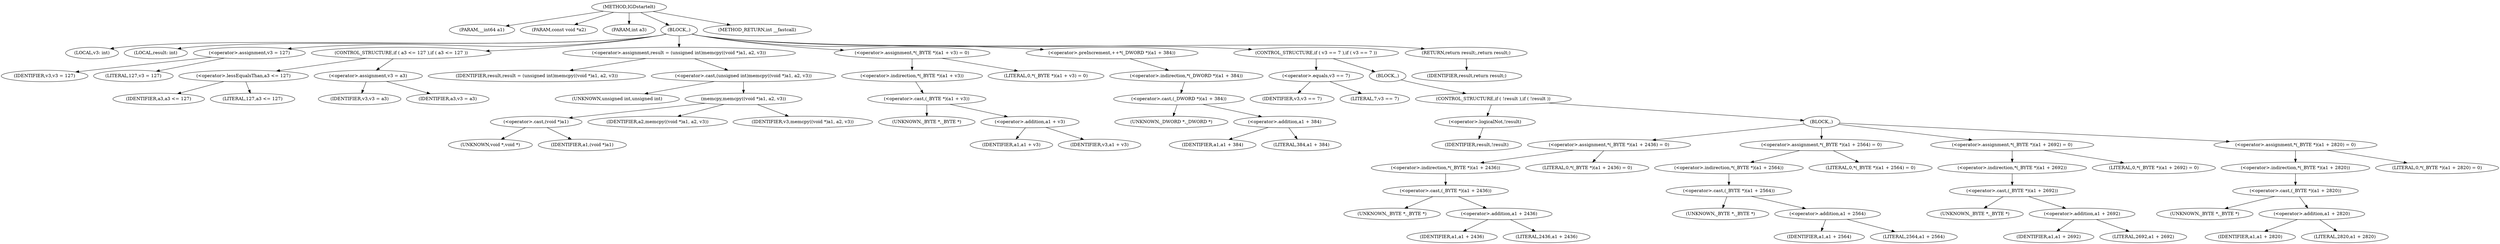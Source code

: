 digraph IGDstartelt {  
"1000103" [label = "(METHOD,IGDstartelt)" ]
"1000104" [label = "(PARAM,__int64 a1)" ]
"1000105" [label = "(PARAM,const void *a2)" ]
"1000106" [label = "(PARAM,int a3)" ]
"1000107" [label = "(BLOCK,,)" ]
"1000108" [label = "(LOCAL,v3: int)" ]
"1000109" [label = "(LOCAL,result: int)" ]
"1000110" [label = "(<operator>.assignment,v3 = 127)" ]
"1000111" [label = "(IDENTIFIER,v3,v3 = 127)" ]
"1000112" [label = "(LITERAL,127,v3 = 127)" ]
"1000113" [label = "(CONTROL_STRUCTURE,if ( a3 <= 127 ),if ( a3 <= 127 ))" ]
"1000114" [label = "(<operator>.lessEqualsThan,a3 <= 127)" ]
"1000115" [label = "(IDENTIFIER,a3,a3 <= 127)" ]
"1000116" [label = "(LITERAL,127,a3 <= 127)" ]
"1000117" [label = "(<operator>.assignment,v3 = a3)" ]
"1000118" [label = "(IDENTIFIER,v3,v3 = a3)" ]
"1000119" [label = "(IDENTIFIER,a3,v3 = a3)" ]
"1000120" [label = "(<operator>.assignment,result = (unsigned int)memcpy((void *)a1, a2, v3))" ]
"1000121" [label = "(IDENTIFIER,result,result = (unsigned int)memcpy((void *)a1, a2, v3))" ]
"1000122" [label = "(<operator>.cast,(unsigned int)memcpy((void *)a1, a2, v3))" ]
"1000123" [label = "(UNKNOWN,unsigned int,unsigned int)" ]
"1000124" [label = "(memcpy,memcpy((void *)a1, a2, v3))" ]
"1000125" [label = "(<operator>.cast,(void *)a1)" ]
"1000126" [label = "(UNKNOWN,void *,void *)" ]
"1000127" [label = "(IDENTIFIER,a1,(void *)a1)" ]
"1000128" [label = "(IDENTIFIER,a2,memcpy((void *)a1, a2, v3))" ]
"1000129" [label = "(IDENTIFIER,v3,memcpy((void *)a1, a2, v3))" ]
"1000130" [label = "(<operator>.assignment,*(_BYTE *)(a1 + v3) = 0)" ]
"1000131" [label = "(<operator>.indirection,*(_BYTE *)(a1 + v3))" ]
"1000132" [label = "(<operator>.cast,(_BYTE *)(a1 + v3))" ]
"1000133" [label = "(UNKNOWN,_BYTE *,_BYTE *)" ]
"1000134" [label = "(<operator>.addition,a1 + v3)" ]
"1000135" [label = "(IDENTIFIER,a1,a1 + v3)" ]
"1000136" [label = "(IDENTIFIER,v3,a1 + v3)" ]
"1000137" [label = "(LITERAL,0,*(_BYTE *)(a1 + v3) = 0)" ]
"1000138" [label = "(<operator>.preIncrement,++*(_DWORD *)(a1 + 384))" ]
"1000139" [label = "(<operator>.indirection,*(_DWORD *)(a1 + 384))" ]
"1000140" [label = "(<operator>.cast,(_DWORD *)(a1 + 384))" ]
"1000141" [label = "(UNKNOWN,_DWORD *,_DWORD *)" ]
"1000142" [label = "(<operator>.addition,a1 + 384)" ]
"1000143" [label = "(IDENTIFIER,a1,a1 + 384)" ]
"1000144" [label = "(LITERAL,384,a1 + 384)" ]
"1000145" [label = "(CONTROL_STRUCTURE,if ( v3 == 7 ),if ( v3 == 7 ))" ]
"1000146" [label = "(<operator>.equals,v3 == 7)" ]
"1000147" [label = "(IDENTIFIER,v3,v3 == 7)" ]
"1000148" [label = "(LITERAL,7,v3 == 7)" ]
"1000149" [label = "(BLOCK,,)" ]
"1000150" [label = "(CONTROL_STRUCTURE,if ( !result ),if ( !result ))" ]
"1000151" [label = "(<operator>.logicalNot,!result)" ]
"1000152" [label = "(IDENTIFIER,result,!result)" ]
"1000153" [label = "(BLOCK,,)" ]
"1000154" [label = "(<operator>.assignment,*(_BYTE *)(a1 + 2436) = 0)" ]
"1000155" [label = "(<operator>.indirection,*(_BYTE *)(a1 + 2436))" ]
"1000156" [label = "(<operator>.cast,(_BYTE *)(a1 + 2436))" ]
"1000157" [label = "(UNKNOWN,_BYTE *,_BYTE *)" ]
"1000158" [label = "(<operator>.addition,a1 + 2436)" ]
"1000159" [label = "(IDENTIFIER,a1,a1 + 2436)" ]
"1000160" [label = "(LITERAL,2436,a1 + 2436)" ]
"1000161" [label = "(LITERAL,0,*(_BYTE *)(a1 + 2436) = 0)" ]
"1000162" [label = "(<operator>.assignment,*(_BYTE *)(a1 + 2564) = 0)" ]
"1000163" [label = "(<operator>.indirection,*(_BYTE *)(a1 + 2564))" ]
"1000164" [label = "(<operator>.cast,(_BYTE *)(a1 + 2564))" ]
"1000165" [label = "(UNKNOWN,_BYTE *,_BYTE *)" ]
"1000166" [label = "(<operator>.addition,a1 + 2564)" ]
"1000167" [label = "(IDENTIFIER,a1,a1 + 2564)" ]
"1000168" [label = "(LITERAL,2564,a1 + 2564)" ]
"1000169" [label = "(LITERAL,0,*(_BYTE *)(a1 + 2564) = 0)" ]
"1000170" [label = "(<operator>.assignment,*(_BYTE *)(a1 + 2692) = 0)" ]
"1000171" [label = "(<operator>.indirection,*(_BYTE *)(a1 + 2692))" ]
"1000172" [label = "(<operator>.cast,(_BYTE *)(a1 + 2692))" ]
"1000173" [label = "(UNKNOWN,_BYTE *,_BYTE *)" ]
"1000174" [label = "(<operator>.addition,a1 + 2692)" ]
"1000175" [label = "(IDENTIFIER,a1,a1 + 2692)" ]
"1000176" [label = "(LITERAL,2692,a1 + 2692)" ]
"1000177" [label = "(LITERAL,0,*(_BYTE *)(a1 + 2692) = 0)" ]
"1000178" [label = "(<operator>.assignment,*(_BYTE *)(a1 + 2820) = 0)" ]
"1000179" [label = "(<operator>.indirection,*(_BYTE *)(a1 + 2820))" ]
"1000180" [label = "(<operator>.cast,(_BYTE *)(a1 + 2820))" ]
"1000181" [label = "(UNKNOWN,_BYTE *,_BYTE *)" ]
"1000182" [label = "(<operator>.addition,a1 + 2820)" ]
"1000183" [label = "(IDENTIFIER,a1,a1 + 2820)" ]
"1000184" [label = "(LITERAL,2820,a1 + 2820)" ]
"1000185" [label = "(LITERAL,0,*(_BYTE *)(a1 + 2820) = 0)" ]
"1000186" [label = "(RETURN,return result;,return result;)" ]
"1000187" [label = "(IDENTIFIER,result,return result;)" ]
"1000188" [label = "(METHOD_RETURN,int __fastcall)" ]
  "1000103" -> "1000104" 
  "1000103" -> "1000105" 
  "1000103" -> "1000106" 
  "1000103" -> "1000107" 
  "1000103" -> "1000188" 
  "1000107" -> "1000108" 
  "1000107" -> "1000109" 
  "1000107" -> "1000110" 
  "1000107" -> "1000113" 
  "1000107" -> "1000120" 
  "1000107" -> "1000130" 
  "1000107" -> "1000138" 
  "1000107" -> "1000145" 
  "1000107" -> "1000186" 
  "1000110" -> "1000111" 
  "1000110" -> "1000112" 
  "1000113" -> "1000114" 
  "1000113" -> "1000117" 
  "1000114" -> "1000115" 
  "1000114" -> "1000116" 
  "1000117" -> "1000118" 
  "1000117" -> "1000119" 
  "1000120" -> "1000121" 
  "1000120" -> "1000122" 
  "1000122" -> "1000123" 
  "1000122" -> "1000124" 
  "1000124" -> "1000125" 
  "1000124" -> "1000128" 
  "1000124" -> "1000129" 
  "1000125" -> "1000126" 
  "1000125" -> "1000127" 
  "1000130" -> "1000131" 
  "1000130" -> "1000137" 
  "1000131" -> "1000132" 
  "1000132" -> "1000133" 
  "1000132" -> "1000134" 
  "1000134" -> "1000135" 
  "1000134" -> "1000136" 
  "1000138" -> "1000139" 
  "1000139" -> "1000140" 
  "1000140" -> "1000141" 
  "1000140" -> "1000142" 
  "1000142" -> "1000143" 
  "1000142" -> "1000144" 
  "1000145" -> "1000146" 
  "1000145" -> "1000149" 
  "1000146" -> "1000147" 
  "1000146" -> "1000148" 
  "1000149" -> "1000150" 
  "1000150" -> "1000151" 
  "1000150" -> "1000153" 
  "1000151" -> "1000152" 
  "1000153" -> "1000154" 
  "1000153" -> "1000162" 
  "1000153" -> "1000170" 
  "1000153" -> "1000178" 
  "1000154" -> "1000155" 
  "1000154" -> "1000161" 
  "1000155" -> "1000156" 
  "1000156" -> "1000157" 
  "1000156" -> "1000158" 
  "1000158" -> "1000159" 
  "1000158" -> "1000160" 
  "1000162" -> "1000163" 
  "1000162" -> "1000169" 
  "1000163" -> "1000164" 
  "1000164" -> "1000165" 
  "1000164" -> "1000166" 
  "1000166" -> "1000167" 
  "1000166" -> "1000168" 
  "1000170" -> "1000171" 
  "1000170" -> "1000177" 
  "1000171" -> "1000172" 
  "1000172" -> "1000173" 
  "1000172" -> "1000174" 
  "1000174" -> "1000175" 
  "1000174" -> "1000176" 
  "1000178" -> "1000179" 
  "1000178" -> "1000185" 
  "1000179" -> "1000180" 
  "1000180" -> "1000181" 
  "1000180" -> "1000182" 
  "1000182" -> "1000183" 
  "1000182" -> "1000184" 
  "1000186" -> "1000187" 
}
